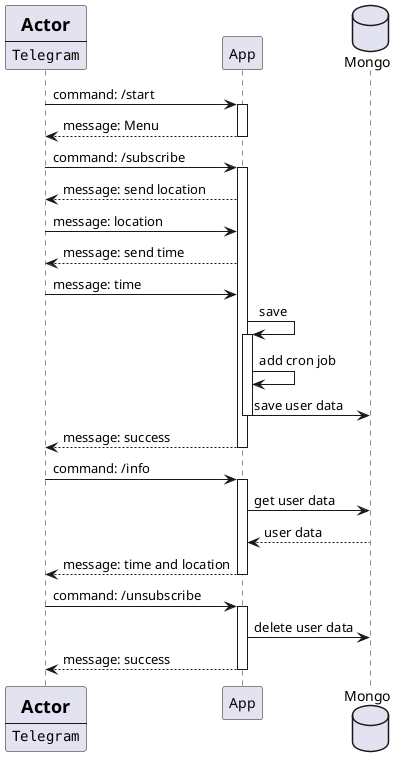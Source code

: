 @startuml
participant Actor   order 10 [
                     =Actor
                     ----
                     ""Telegram""
                 ]
participant App      order 30
database    Mongo    order 40
Actor -> App : command: /start
activate App
App --> Actor : message: Menu
deactivate App
Actor -> App : command: /subscribe
activate App
App --> Actor : message: send location
Actor -> App : message: location
App --> Actor : message: send time
Actor -> App : message: time
App -> App : save
activate App
App -> App: add cron job
App -> Mongo : save user data
deactivate App
App --> Actor : message: success
deactivate App
Actor -> App : command: /info
activate App
App -> Mongo : get user data
Mongo --> App : user data
App --> Actor : message: time and location
deactivate App
Actor -> App : command: /unsubscribe
activate App
App -> Mongo : delete user data
App --> Actor : message: success
deactivate App
@enduml
